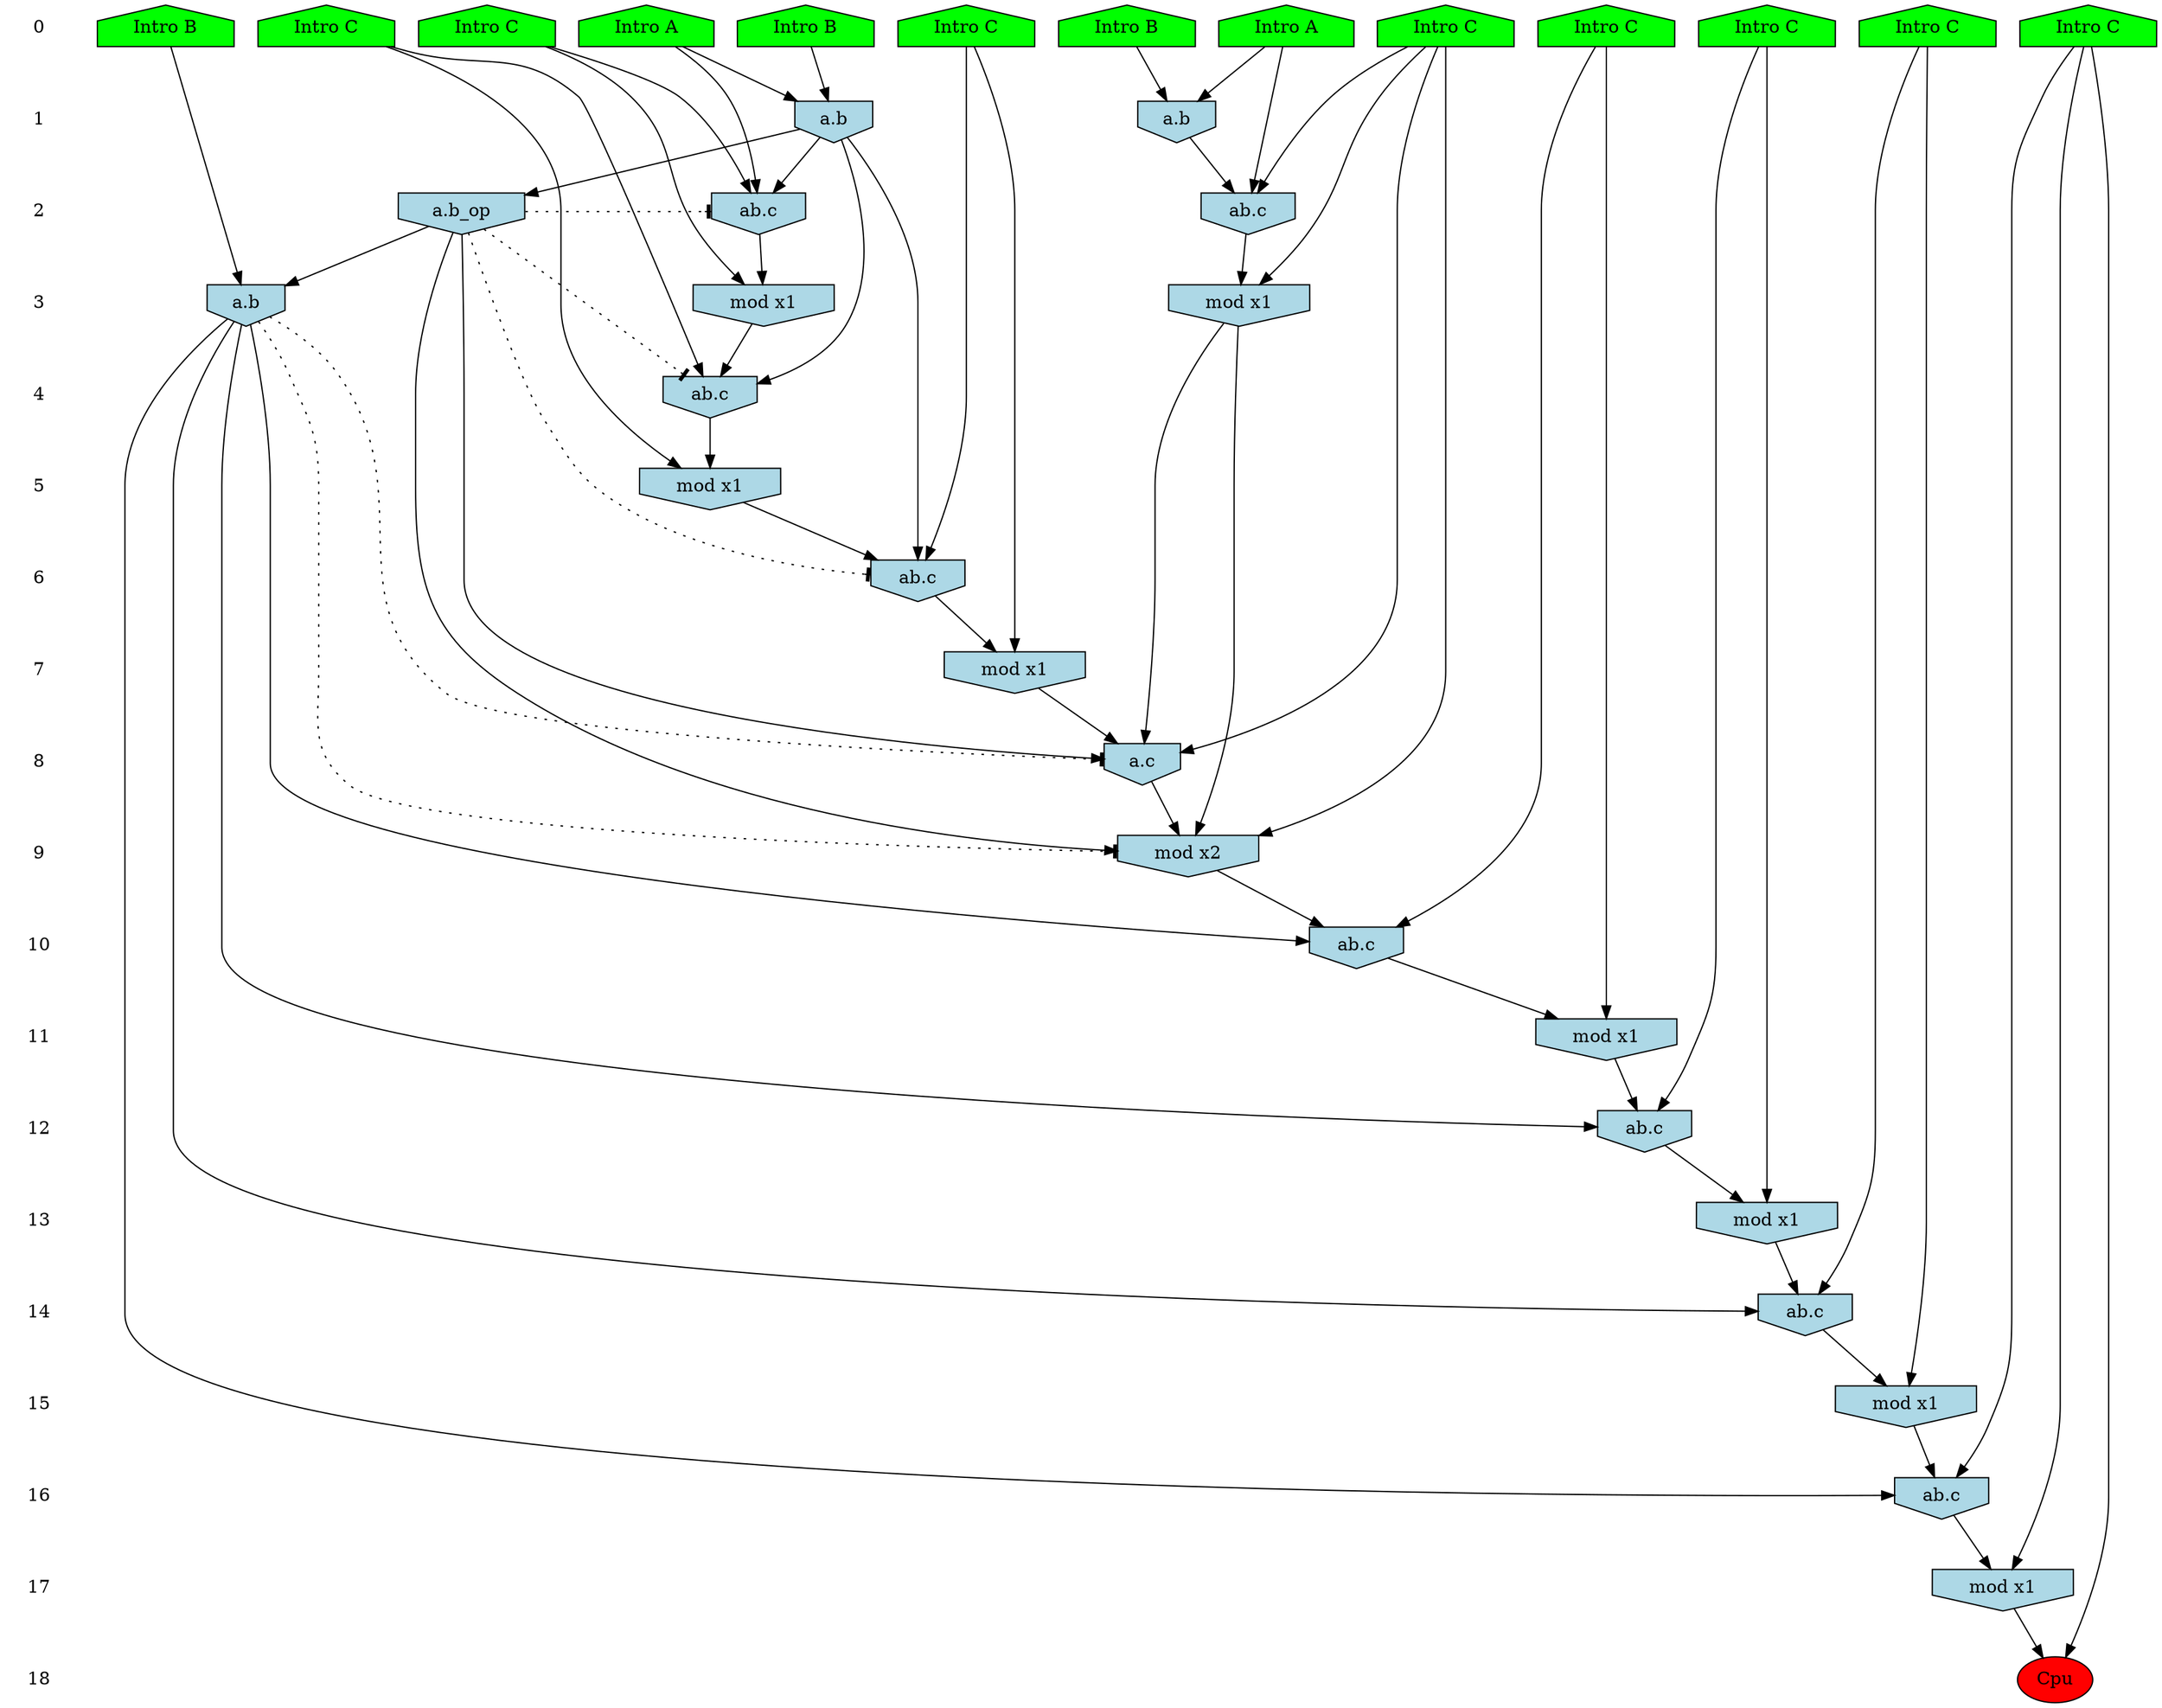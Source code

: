 /* Compression of 1 causal flows obtained in average at 1.492534E+01 t.u */
/* Compressed causal flows were: [2452] */
digraph G{
 ranksep=.5 ; 
{ rank = same ; "0" [shape=plaintext] ; node_1 [label ="Intro B", shape=house, style=filled, fillcolor=green] ;
node_2 [label ="Intro B", shape=house, style=filled, fillcolor=green] ;
node_3 [label ="Intro A", shape=house, style=filled, fillcolor=green] ;
node_4 [label ="Intro B", shape=house, style=filled, fillcolor=green] ;
node_5 [label ="Intro A", shape=house, style=filled, fillcolor=green] ;
node_6 [label ="Intro C", shape=house, style=filled, fillcolor=green] ;
node_7 [label ="Intro C", shape=house, style=filled, fillcolor=green] ;
node_8 [label ="Intro C", shape=house, style=filled, fillcolor=green] ;
node_9 [label ="Intro C", shape=house, style=filled, fillcolor=green] ;
node_10 [label ="Intro C", shape=house, style=filled, fillcolor=green] ;
node_11 [label ="Intro C", shape=house, style=filled, fillcolor=green] ;
node_12 [label ="Intro C", shape=house, style=filled, fillcolor=green] ;
node_13 [label ="Intro C", shape=house, style=filled, fillcolor=green] ;
}
{ rank = same ; "1" [shape=plaintext] ; node_14 [label="a.b", shape=invhouse, style=filled, fillcolor = lightblue] ;
node_17 [label="a.b", shape=invhouse, style=filled, fillcolor = lightblue] ;
}
{ rank = same ; "2" [shape=plaintext] ; node_15 [label="ab.c", shape=invhouse, style=filled, fillcolor = lightblue] ;
node_18 [label="ab.c", shape=invhouse, style=filled, fillcolor = lightblue] ;
node_23 [label="a.b_op", shape=invhouse, style=filled, fillcolor = lightblue] ;
}
{ rank = same ; "3" [shape=plaintext] ; node_16 [label="mod x1", shape=invhouse, style=filled, fillcolor = lightblue] ;
node_20 [label="mod x1", shape=invhouse, style=filled, fillcolor = lightblue] ;
node_27 [label="a.b", shape=invhouse, style=filled, fillcolor = lightblue] ;
}
{ rank = same ; "4" [shape=plaintext] ; node_19 [label="ab.c", shape=invhouse, style=filled, fillcolor = lightblue] ;
}
{ rank = same ; "5" [shape=plaintext] ; node_21 [label="mod x1", shape=invhouse, style=filled, fillcolor = lightblue] ;
}
{ rank = same ; "6" [shape=plaintext] ; node_22 [label="ab.c", shape=invhouse, style=filled, fillcolor = lightblue] ;
}
{ rank = same ; "7" [shape=plaintext] ; node_24 [label="mod x1", shape=invhouse, style=filled, fillcolor = lightblue] ;
}
{ rank = same ; "8" [shape=plaintext] ; node_25 [label="a.c", shape=invhouse, style=filled, fillcolor = lightblue] ;
}
{ rank = same ; "9" [shape=plaintext] ; node_26 [label="mod x2", shape=invhouse, style=filled, fillcolor = lightblue] ;
}
{ rank = same ; "10" [shape=plaintext] ; node_28 [label="ab.c", shape=invhouse, style=filled, fillcolor = lightblue] ;
}
{ rank = same ; "11" [shape=plaintext] ; node_29 [label="mod x1", shape=invhouse, style=filled, fillcolor = lightblue] ;
}
{ rank = same ; "12" [shape=plaintext] ; node_30 [label="ab.c", shape=invhouse, style=filled, fillcolor = lightblue] ;
}
{ rank = same ; "13" [shape=plaintext] ; node_31 [label="mod x1", shape=invhouse, style=filled, fillcolor = lightblue] ;
}
{ rank = same ; "14" [shape=plaintext] ; node_32 [label="ab.c", shape=invhouse, style=filled, fillcolor = lightblue] ;
}
{ rank = same ; "15" [shape=plaintext] ; node_33 [label="mod x1", shape=invhouse, style=filled, fillcolor = lightblue] ;
}
{ rank = same ; "16" [shape=plaintext] ; node_34 [label="ab.c", shape=invhouse, style=filled, fillcolor = lightblue] ;
}
{ rank = same ; "17" [shape=plaintext] ; node_35 [label="mod x1", shape=invhouse, style=filled, fillcolor = lightblue] ;
}
{ rank = same ; "18" [shape=plaintext] ; node_36 [label ="Cpu", style=filled, fillcolor=red] ;
}
"0" -> "1" [style="invis"]; 
"1" -> "2" [style="invis"]; 
"2" -> "3" [style="invis"]; 
"3" -> "4" [style="invis"]; 
"4" -> "5" [style="invis"]; 
"5" -> "6" [style="invis"]; 
"6" -> "7" [style="invis"]; 
"7" -> "8" [style="invis"]; 
"8" -> "9" [style="invis"]; 
"9" -> "10" [style="invis"]; 
"10" -> "11" [style="invis"]; 
"11" -> "12" [style="invis"]; 
"12" -> "13" [style="invis"]; 
"13" -> "14" [style="invis"]; 
"14" -> "15" [style="invis"]; 
"15" -> "16" [style="invis"]; 
"16" -> "17" [style="invis"]; 
"17" -> "18" [style="invis"]; 
node_1 -> node_14
node_3 -> node_14
node_3 -> node_15
node_6 -> node_15
node_14 -> node_15
node_6 -> node_16
node_15 -> node_16
node_4 -> node_17
node_5 -> node_17
node_5 -> node_18
node_9 -> node_18
node_17 -> node_18
node_7 -> node_19
node_14 -> node_19
node_16 -> node_19
node_9 -> node_20
node_18 -> node_20
node_7 -> node_21
node_19 -> node_21
node_13 -> node_22
node_14 -> node_22
node_21 -> node_22
node_14 -> node_23
node_13 -> node_24
node_22 -> node_24
node_9 -> node_25
node_20 -> node_25
node_23 -> node_25
node_24 -> node_25
node_9 -> node_26
node_20 -> node_26
node_23 -> node_26
node_25 -> node_26
node_2 -> node_27
node_23 -> node_27
node_12 -> node_28
node_26 -> node_28
node_27 -> node_28
node_12 -> node_29
node_28 -> node_29
node_10 -> node_30
node_27 -> node_30
node_29 -> node_30
node_10 -> node_31
node_30 -> node_31
node_8 -> node_32
node_27 -> node_32
node_31 -> node_32
node_8 -> node_33
node_32 -> node_33
node_11 -> node_34
node_27 -> node_34
node_33 -> node_34
node_11 -> node_35
node_34 -> node_35
node_11 -> node_36
node_35 -> node_36
node_23 -> node_22 [style=dotted, arrowhead = tee] 
node_23 -> node_19 [style=dotted, arrowhead = tee] 
node_23 -> node_15 [style=dotted, arrowhead = tee] 
node_27 -> node_26 [style=dotted, arrowhead = tee] 
node_27 -> node_25 [style=dotted, arrowhead = tee] 
}
/*
 Dot generation time: 0.000000
*/